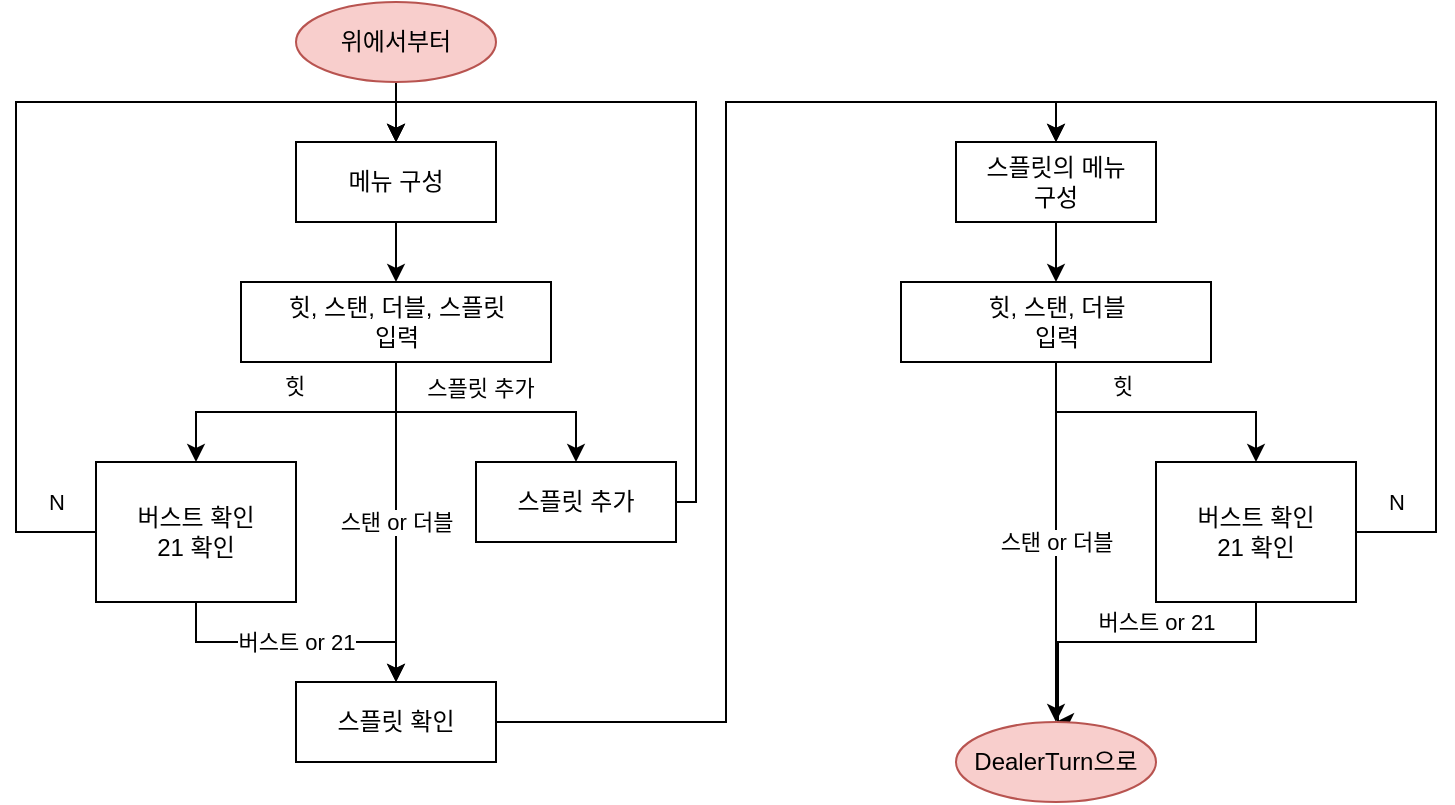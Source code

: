 <mxfile version="24.3.1" type="device">
  <diagram name="Page-1" id="tnvgZM0FmMJcun1g3rQK">
    <mxGraphModel dx="2074" dy="1106" grid="1" gridSize="10" guides="1" tooltips="1" connect="1" arrows="1" fold="1" page="1" pageScale="1" pageWidth="850" pageHeight="1100" math="0" shadow="0">
      <root>
        <mxCell id="0" />
        <mxCell id="1" parent="0" />
        <mxCell id="CBmkhV6_umnjb5PWB3v--4" value="" style="edgeStyle=orthogonalEdgeStyle;rounded=0;orthogonalLoop=1;jettySize=auto;html=1;" edge="1" parent="1" source="fBTSU7Vrl2NQmRgdZAIL-24" target="CBmkhV6_umnjb5PWB3v--2">
          <mxGeometry relative="1" as="geometry" />
        </mxCell>
        <mxCell id="fBTSU7Vrl2NQmRgdZAIL-24" value="위에서부터" style="ellipse;whiteSpace=wrap;html=1;align=center;fillColor=#f8cecc;strokeColor=#b85450;" parent="1" vertex="1">
          <mxGeometry x="200" y="280" width="100" height="40" as="geometry" />
        </mxCell>
        <mxCell id="CBmkhV6_umnjb5PWB3v--15" style="edgeStyle=orthogonalEdgeStyle;rounded=0;orthogonalLoop=1;jettySize=auto;html=1;entryX=0.5;entryY=0;entryDx=0;entryDy=0;" edge="1" parent="1" source="fBTSU7Vrl2NQmRgdZAIL-26" target="CBmkhV6_umnjb5PWB3v--12">
          <mxGeometry relative="1" as="geometry" />
        </mxCell>
        <mxCell id="fBTSU7Vrl2NQmRgdZAIL-26" value="스플릿 확인" style="whiteSpace=wrap;html=1;align=center;" parent="1" vertex="1">
          <mxGeometry x="200" y="620" width="100" height="40" as="geometry" />
        </mxCell>
        <mxCell id="CBmkhV6_umnjb5PWB3v--6" value="스탠 or 더블" style="edgeStyle=orthogonalEdgeStyle;rounded=0;orthogonalLoop=1;jettySize=auto;html=1;entryX=0.5;entryY=0;entryDx=0;entryDy=0;" edge="1" parent="1" source="fBTSU7Vrl2NQmRgdZAIL-27" target="fBTSU7Vrl2NQmRgdZAIL-26">
          <mxGeometry relative="1" as="geometry" />
        </mxCell>
        <mxCell id="CBmkhV6_umnjb5PWB3v--7" value="스플릿 추가" style="edgeStyle=orthogonalEdgeStyle;rounded=0;orthogonalLoop=1;jettySize=auto;html=1;entryX=0.5;entryY=0;entryDx=0;entryDy=0;" edge="1" parent="1" source="fBTSU7Vrl2NQmRgdZAIL-27" target="CBmkhV6_umnjb5PWB3v--1">
          <mxGeometry x="-0.043" y="12" relative="1" as="geometry">
            <mxPoint as="offset" />
          </mxGeometry>
        </mxCell>
        <mxCell id="CBmkhV6_umnjb5PWB3v--8" value="힛" style="edgeStyle=orthogonalEdgeStyle;rounded=0;orthogonalLoop=1;jettySize=auto;html=1;entryX=0.5;entryY=0;entryDx=0;entryDy=0;" edge="1" parent="1" source="fBTSU7Vrl2NQmRgdZAIL-27" target="fBTSU7Vrl2NQmRgdZAIL-28">
          <mxGeometry x="0.013" y="-13" relative="1" as="geometry">
            <mxPoint as="offset" />
          </mxGeometry>
        </mxCell>
        <mxCell id="fBTSU7Vrl2NQmRgdZAIL-27" value="힛, 스탠, 더블, 스플릿&lt;div&gt;입력&lt;/div&gt;" style="whiteSpace=wrap;html=1;align=center;" parent="1" vertex="1">
          <mxGeometry x="172.5" y="420" width="155" height="40" as="geometry" />
        </mxCell>
        <mxCell id="CBmkhV6_umnjb5PWB3v--9" value="버스트 or 21" style="edgeStyle=orthogonalEdgeStyle;rounded=0;orthogonalLoop=1;jettySize=auto;html=1;entryX=0.5;entryY=0;entryDx=0;entryDy=0;" edge="1" parent="1" source="fBTSU7Vrl2NQmRgdZAIL-28" target="fBTSU7Vrl2NQmRgdZAIL-26">
          <mxGeometry relative="1" as="geometry" />
        </mxCell>
        <mxCell id="CBmkhV6_umnjb5PWB3v--10" value="N" style="edgeStyle=orthogonalEdgeStyle;rounded=0;orthogonalLoop=1;jettySize=auto;html=1;entryX=0.5;entryY=0;entryDx=0;entryDy=0;" edge="1" parent="1" source="fBTSU7Vrl2NQmRgdZAIL-28" target="CBmkhV6_umnjb5PWB3v--2">
          <mxGeometry x="-0.914" y="-15" relative="1" as="geometry">
            <Array as="points">
              <mxPoint x="60" y="545" />
              <mxPoint x="60" y="330" />
              <mxPoint x="250" y="330" />
            </Array>
            <mxPoint as="offset" />
          </mxGeometry>
        </mxCell>
        <mxCell id="fBTSU7Vrl2NQmRgdZAIL-28" value="버스트 확인&lt;div&gt;21 확인&lt;/div&gt;" style="whiteSpace=wrap;html=1;align=center;" parent="1" vertex="1">
          <mxGeometry x="100" y="510" width="100" height="70" as="geometry" />
        </mxCell>
        <mxCell id="CBmkhV6_umnjb5PWB3v--11" style="edgeStyle=orthogonalEdgeStyle;rounded=0;orthogonalLoop=1;jettySize=auto;html=1;entryX=0.5;entryY=0;entryDx=0;entryDy=0;" edge="1" parent="1" source="CBmkhV6_umnjb5PWB3v--1" target="CBmkhV6_umnjb5PWB3v--2">
          <mxGeometry relative="1" as="geometry">
            <Array as="points">
              <mxPoint x="400" y="530" />
              <mxPoint x="400" y="330" />
              <mxPoint x="250" y="330" />
            </Array>
          </mxGeometry>
        </mxCell>
        <mxCell id="CBmkhV6_umnjb5PWB3v--1" value="스플릿 추가" style="whiteSpace=wrap;html=1;align=center;" vertex="1" parent="1">
          <mxGeometry x="290" y="510" width="100" height="40" as="geometry" />
        </mxCell>
        <mxCell id="CBmkhV6_umnjb5PWB3v--5" value="" style="edgeStyle=orthogonalEdgeStyle;rounded=0;orthogonalLoop=1;jettySize=auto;html=1;" edge="1" parent="1" source="CBmkhV6_umnjb5PWB3v--2" target="fBTSU7Vrl2NQmRgdZAIL-27">
          <mxGeometry relative="1" as="geometry" />
        </mxCell>
        <mxCell id="CBmkhV6_umnjb5PWB3v--2" value="메뉴 구성" style="whiteSpace=wrap;html=1;align=center;" vertex="1" parent="1">
          <mxGeometry x="200" y="350" width="100" height="40" as="geometry" />
        </mxCell>
        <mxCell id="CBmkhV6_umnjb5PWB3v--16" value="" style="edgeStyle=orthogonalEdgeStyle;rounded=0;orthogonalLoop=1;jettySize=auto;html=1;" edge="1" parent="1" source="CBmkhV6_umnjb5PWB3v--12" target="CBmkhV6_umnjb5PWB3v--13">
          <mxGeometry relative="1" as="geometry" />
        </mxCell>
        <mxCell id="CBmkhV6_umnjb5PWB3v--12" value="스플릿의 메뉴&lt;div&gt;구성&lt;/div&gt;" style="whiteSpace=wrap;html=1;align=center;" vertex="1" parent="1">
          <mxGeometry x="530" y="350" width="100" height="40" as="geometry" />
        </mxCell>
        <mxCell id="CBmkhV6_umnjb5PWB3v--18" value="스탠 or 더블" style="edgeStyle=orthogonalEdgeStyle;rounded=0;orthogonalLoop=1;jettySize=auto;html=1;" edge="1" parent="1" source="CBmkhV6_umnjb5PWB3v--13" target="CBmkhV6_umnjb5PWB3v--17">
          <mxGeometry relative="1" as="geometry" />
        </mxCell>
        <mxCell id="CBmkhV6_umnjb5PWB3v--19" value="힛" style="edgeStyle=orthogonalEdgeStyle;rounded=0;orthogonalLoop=1;jettySize=auto;html=1;" edge="1" parent="1" source="CBmkhV6_umnjb5PWB3v--13" target="CBmkhV6_umnjb5PWB3v--14">
          <mxGeometry x="-0.227" y="13" relative="1" as="geometry">
            <mxPoint as="offset" />
          </mxGeometry>
        </mxCell>
        <mxCell id="CBmkhV6_umnjb5PWB3v--13" value="힛, 스탠, 더블&lt;div&gt;입력&lt;/div&gt;" style="whiteSpace=wrap;html=1;align=center;" vertex="1" parent="1">
          <mxGeometry x="502.5" y="420" width="155" height="40" as="geometry" />
        </mxCell>
        <mxCell id="CBmkhV6_umnjb5PWB3v--20" value="N" style="edgeStyle=orthogonalEdgeStyle;rounded=0;orthogonalLoop=1;jettySize=auto;html=1;entryX=0.5;entryY=0;entryDx=0;entryDy=0;" edge="1" parent="1" source="CBmkhV6_umnjb5PWB3v--14" target="CBmkhV6_umnjb5PWB3v--12">
          <mxGeometry x="-0.914" y="15" relative="1" as="geometry">
            <Array as="points">
              <mxPoint x="770" y="545" />
              <mxPoint x="770" y="330" />
              <mxPoint x="580" y="330" />
            </Array>
            <mxPoint as="offset" />
          </mxGeometry>
        </mxCell>
        <mxCell id="CBmkhV6_umnjb5PWB3v--21" value="버스트 or 21" style="edgeStyle=orthogonalEdgeStyle;rounded=0;orthogonalLoop=1;jettySize=auto;html=1;" edge="1" parent="1" source="CBmkhV6_umnjb5PWB3v--14">
          <mxGeometry x="-0.12" y="-10" relative="1" as="geometry">
            <mxPoint x="580" y="640" as="targetPoint" />
            <Array as="points">
              <mxPoint x="680" y="600" />
              <mxPoint x="581" y="600" />
            </Array>
            <mxPoint as="offset" />
          </mxGeometry>
        </mxCell>
        <mxCell id="CBmkhV6_umnjb5PWB3v--14" value="버스트 확인&lt;div&gt;21 확인&lt;/div&gt;" style="whiteSpace=wrap;html=1;align=center;" vertex="1" parent="1">
          <mxGeometry x="630" y="510" width="100" height="70" as="geometry" />
        </mxCell>
        <mxCell id="CBmkhV6_umnjb5PWB3v--17" value="DealerTurn으로" style="ellipse;whiteSpace=wrap;html=1;align=center;fillColor=#f8cecc;strokeColor=#b85450;" vertex="1" parent="1">
          <mxGeometry x="530" y="640" width="100" height="40" as="geometry" />
        </mxCell>
      </root>
    </mxGraphModel>
  </diagram>
</mxfile>
